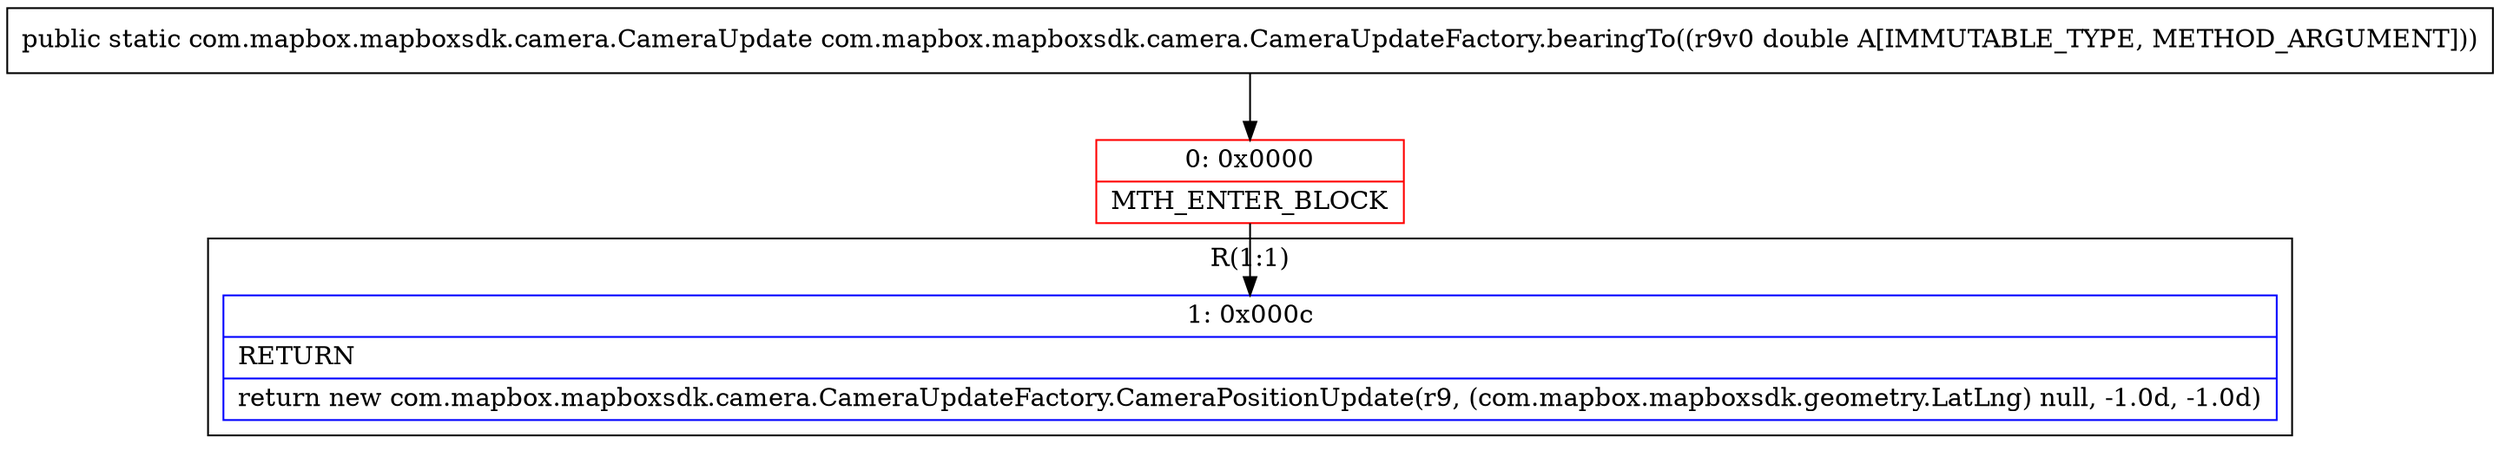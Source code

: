 digraph "CFG forcom.mapbox.mapboxsdk.camera.CameraUpdateFactory.bearingTo(D)Lcom\/mapbox\/mapboxsdk\/camera\/CameraUpdate;" {
subgraph cluster_Region_1068172635 {
label = "R(1:1)";
node [shape=record,color=blue];
Node_1 [shape=record,label="{1\:\ 0x000c|RETURN\l|return new com.mapbox.mapboxsdk.camera.CameraUpdateFactory.CameraPositionUpdate(r9, (com.mapbox.mapboxsdk.geometry.LatLng) null, \-1.0d, \-1.0d)\l}"];
}
Node_0 [shape=record,color=red,label="{0\:\ 0x0000|MTH_ENTER_BLOCK\l}"];
MethodNode[shape=record,label="{public static com.mapbox.mapboxsdk.camera.CameraUpdate com.mapbox.mapboxsdk.camera.CameraUpdateFactory.bearingTo((r9v0 double A[IMMUTABLE_TYPE, METHOD_ARGUMENT])) }"];
MethodNode -> Node_0;
Node_0 -> Node_1;
}

